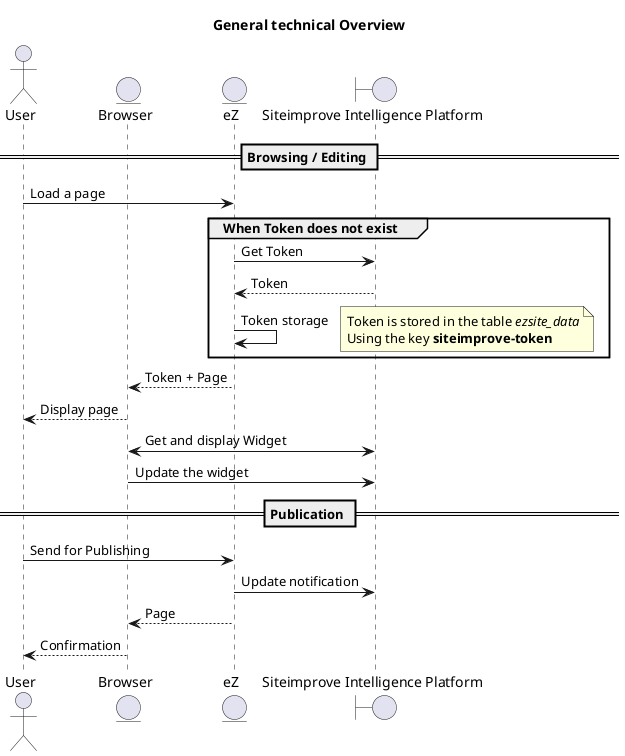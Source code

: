 @startuml

title General technical Overview

actor "User" as admin
entity "Browser" as browser
entity "eZ" as eZ
boundary "Siteimprove Intelligence Platform" as SIP

== Browsing / Editing ==

admin -> eZ: Load a page

group When Token does not exist
    eZ -> SIP: Get Token
    SIP --> eZ: Token
    eZ -> eZ: Token storage
    note right
      Token is stored in the table //ezsite_data//
      Using the key **siteimprove-token**
    end note
end
eZ --> browser: Token + Page

browser --> admin: Display page

browser <-> SIP: Get and display Widget
browser -> SIP: Update the widget

== Publication ==

admin -> eZ: Send for Publishing
eZ -> SIP: Update notification
eZ --> browser: Page
browser --> admin: Confirmation


@enduml
